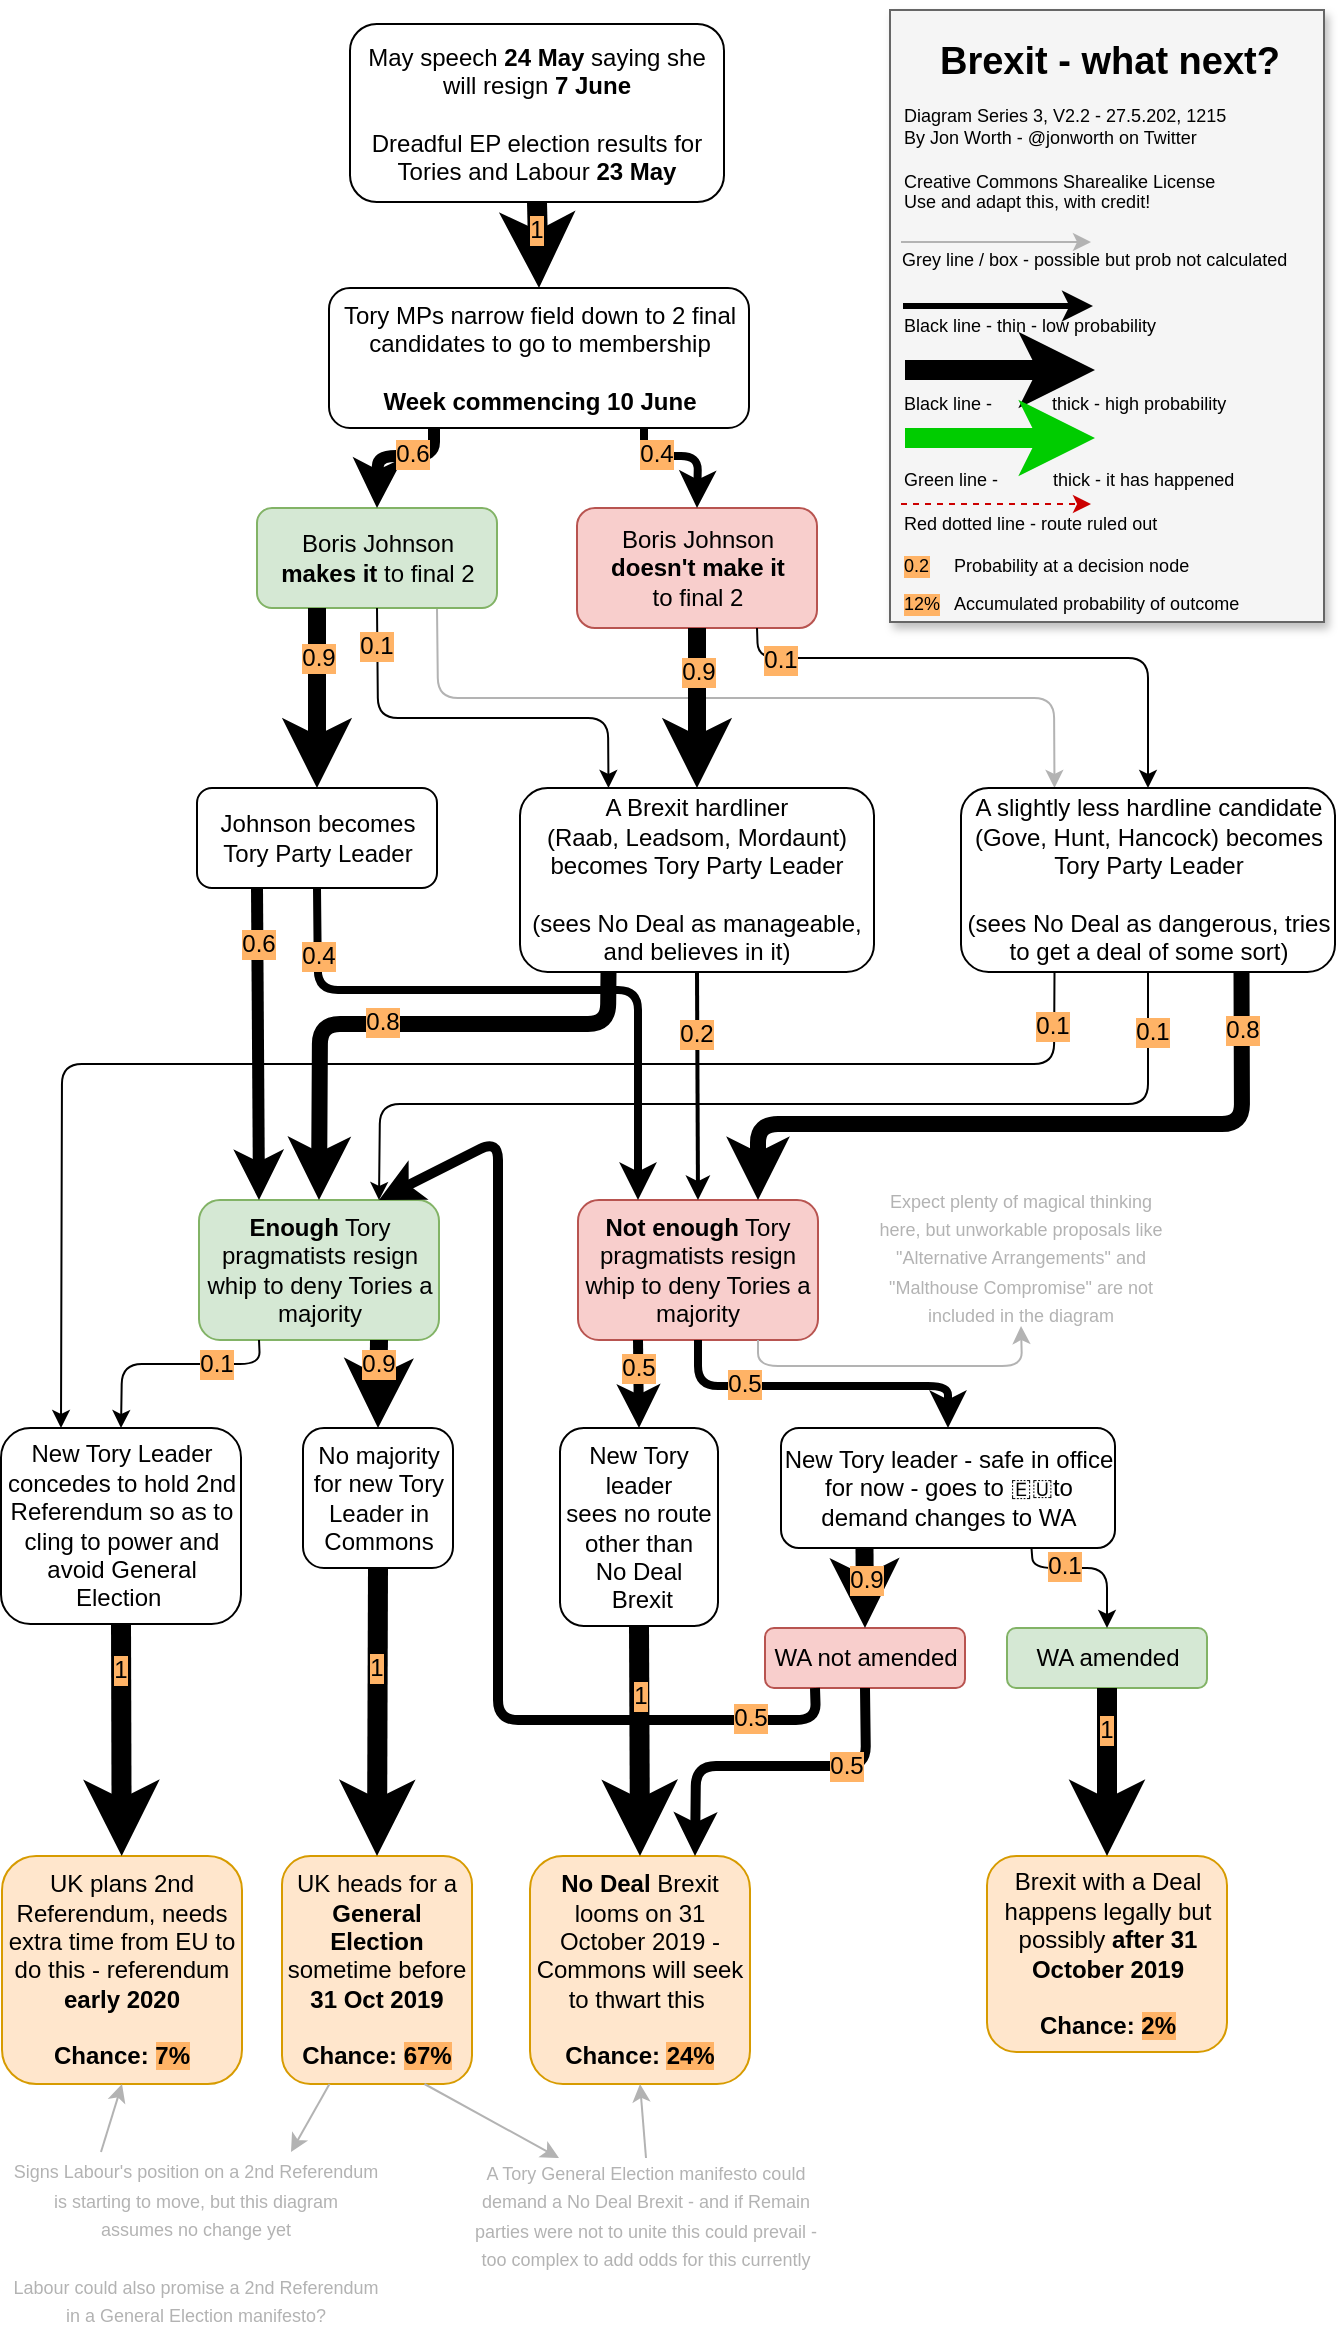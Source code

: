 <mxfile version="10.6.9" type="device"><diagram id="lSXVcm9r7wIJ1-dpV6qa" name="Page-1"><mxGraphModel dx="1235" dy="900" grid="1" gridSize="10" guides="1" tooltips="1" connect="1" arrows="1" fold="1" page="1" pageScale="1" pageWidth="827" pageHeight="1169" math="0" shadow="0"><root><mxCell id="0"/><mxCell id="1" parent="0"/><mxCell id="KQe6L8Wd7mMRGxOn_kvp-2" value="" style="endArrow=classic;html=1;entryX=0.25;entryY=0;entryDx=0;entryDy=0;exitX=0.75;exitY=1;exitDx=0;exitDy=0;strokeColor=#B3B3B3;" parent="1" source="7K7P4XBZ72VktKCeOSTk-11" target="KQe6L8Wd7mMRGxOn_kvp-1" edge="1"><mxGeometry width="50" height="50" relative="1" as="geometry"><mxPoint x="256" y="327" as="sourcePoint"/><mxPoint x="-24" y="487" as="targetPoint"/><Array as="points"><mxPoint x="236" y="357"/><mxPoint x="544" y="357"/></Array></mxGeometry></mxCell><mxCell id="7K7P4XBZ72VktKCeOSTk-9" value="May speech &lt;b&gt;24 May&lt;/b&gt; saying she will resign&amp;nbsp;&lt;span style=&quot;font-size: 12px&quot;&gt;&lt;b&gt;7 June&lt;/b&gt;&lt;br&gt;&lt;br&gt;Dreadful EP election results for Tories and Labour&lt;b&gt; 23 May&lt;/b&gt;&lt;br&gt;&lt;/span&gt;" style="rounded=1;whiteSpace=wrap;html=1;fontSize=12;" parent="1" vertex="1"><mxGeometry x="192" y="20" width="187" height="89" as="geometry"/></mxCell><mxCell id="7K7P4XBZ72VktKCeOSTk-10" value="Tory MPs narrow field down to 2 final candidates to go to membership&lt;br&gt;&lt;br&gt;&lt;b&gt;Week commencing 10 June&lt;/b&gt;&lt;br&gt;" style="rounded=1;whiteSpace=wrap;html=1;fontSize=12;" parent="1" vertex="1"><mxGeometry x="181.5" y="152" width="210" height="70" as="geometry"/></mxCell><mxCell id="7K7P4XBZ72VktKCeOSTk-11" value="Boris Johnson&lt;br style=&quot;font-size: 12px;&quot;&gt;&lt;b style=&quot;font-size: 12px;&quot;&gt;makes it&lt;/b&gt; to final 2" style="rounded=1;whiteSpace=wrap;html=1;fillColor=#d5e8d4;strokeColor=#82b366;fontSize=12;" parent="1" vertex="1"><mxGeometry x="145.5" y="262" width="120" height="50" as="geometry"/></mxCell><mxCell id="7K7P4XBZ72VktKCeOSTk-12" value="Boris Johnson&lt;br style=&quot;font-size: 12px;&quot;&gt;&lt;b style=&quot;font-size: 12px;&quot;&gt;doesn't make it&lt;/b&gt;&lt;br style=&quot;font-size: 12px;&quot;&gt;to final 2" style="rounded=1;whiteSpace=wrap;html=1;fillColor=#f8cecc;strokeColor=#b85450;fontSize=12;" parent="1" vertex="1"><mxGeometry x="305.5" y="262" width="120" height="60" as="geometry"/></mxCell><mxCell id="7K7P4XBZ72VktKCeOSTk-13" value="Johnson becomes Tory Party Leader" style="rounded=1;whiteSpace=wrap;html=1;fontSize=12;" parent="1" vertex="1"><mxGeometry x="115.5" y="402" width="120" height="50" as="geometry"/></mxCell><mxCell id="7K7P4XBZ72VktKCeOSTk-14" value="A Brexit hardliner&lt;br&gt;(Raab, Leadsom, Mordaunt) becomes Tory Party Leader&lt;br&gt;&lt;br&gt;(sees No Deal as manageable, and believes in it)&lt;br&gt;" style="rounded=1;whiteSpace=wrap;html=1;fontSize=12;" parent="1" vertex="1"><mxGeometry x="277" y="402" width="177" height="92" as="geometry"/></mxCell><mxCell id="7K7P4XBZ72VktKCeOSTk-15" value="&lt;b style=&quot;font-size: 12px;&quot;&gt;Enough&lt;/b&gt; Tory pragmatists resign whip to deny Tories a majority" style="rounded=1;whiteSpace=wrap;html=1;fillColor=#d5e8d4;strokeColor=#82b366;fontSize=12;" parent="1" vertex="1"><mxGeometry x="116.5" y="608" width="120" height="70" as="geometry"/></mxCell><mxCell id="7K7P4XBZ72VktKCeOSTk-16" value="&lt;b style=&quot;font-size: 12px;&quot;&gt;Not enough&lt;/b&gt; Tory pragmatists resign whip to deny Tories a majority" style="rounded=1;whiteSpace=wrap;html=1;fillColor=#f8cecc;strokeColor=#b85450;fontSize=12;" parent="1" vertex="1"><mxGeometry x="306" y="608" width="120" height="70" as="geometry"/></mxCell><mxCell id="7K7P4XBZ72VktKCeOSTk-18" value="" style="endArrow=classic;html=1;strokeWidth=10;exitX=0.5;exitY=1;exitDx=0;exitDy=0;entryX=0.5;entryY=0;entryDx=0;entryDy=0;fontSize=12;" parent="1" source="7K7P4XBZ72VktKCeOSTk-9" target="7K7P4XBZ72VktKCeOSTk-10" edge="1"><mxGeometry width="50" height="50" relative="1" as="geometry"><mxPoint x="465" y="132" as="sourcePoint"/><mxPoint x="515" y="82" as="targetPoint"/></mxGeometry></mxCell><mxCell id="7K7P4XBZ72VktKCeOSTk-43" value="1" style="text;html=1;resizable=0;points=[];align=center;verticalAlign=middle;labelBackgroundColor=#FFB366;fontSize=12;" parent="7K7P4XBZ72VktKCeOSTk-18" vertex="1" connectable="0"><mxGeometry x="-0.378" y="-1" relative="1" as="geometry"><mxPoint as="offset"/></mxGeometry></mxCell><mxCell id="7K7P4XBZ72VktKCeOSTk-19" value="" style="endArrow=classic;html=1;strokeWidth=6;entryX=0.5;entryY=0;entryDx=0;entryDy=0;exitX=0.25;exitY=1;exitDx=0;exitDy=0;fontSize=12;" parent="1" source="7K7P4XBZ72VktKCeOSTk-10" target="7K7P4XBZ72VktKCeOSTk-11" edge="1"><mxGeometry width="50" height="50" relative="1" as="geometry"><mxPoint x="5" y="182" as="sourcePoint"/><mxPoint x="55" y="132" as="targetPoint"/><Array as="points"><mxPoint x="234" y="236"/><mxPoint x="206" y="236"/></Array></mxGeometry></mxCell><mxCell id="7K7P4XBZ72VktKCeOSTk-44" value="0.6" style="text;html=1;resizable=0;points=[];align=center;verticalAlign=middle;labelBackgroundColor=#FFB366;fontSize=12;" parent="7K7P4XBZ72VktKCeOSTk-19" vertex="1" connectable="0"><mxGeometry x="-0.246" y="-1" relative="1" as="geometry"><mxPoint as="offset"/></mxGeometry></mxCell><mxCell id="7K7P4XBZ72VktKCeOSTk-20" value="" style="endArrow=classic;html=1;strokeWidth=4;entryX=0.5;entryY=0;entryDx=0;entryDy=0;exitX=0.75;exitY=1;exitDx=0;exitDy=0;fontSize=12;" parent="1" source="7K7P4XBZ72VktKCeOSTk-10" target="7K7P4XBZ72VktKCeOSTk-12" edge="1"><mxGeometry width="50" height="50" relative="1" as="geometry"><mxPoint x="267" y="232" as="sourcePoint"/><mxPoint x="237" y="272" as="targetPoint"/><Array as="points"><mxPoint x="339" y="236"/><mxPoint x="366" y="236"/></Array></mxGeometry></mxCell><mxCell id="7K7P4XBZ72VktKCeOSTk-45" value="0.4" style="text;html=1;resizable=0;points=[];align=center;verticalAlign=middle;labelBackgroundColor=#FFB366;fontSize=12;" parent="7K7P4XBZ72VktKCeOSTk-20" vertex="1" connectable="0"><mxGeometry x="-0.396" y="1" relative="1" as="geometry"><mxPoint as="offset"/></mxGeometry></mxCell><mxCell id="7K7P4XBZ72VktKCeOSTk-23" value="" style="endArrow=classic;html=1;strokeWidth=9;exitX=0.25;exitY=1;exitDx=0;exitDy=0;entryX=0.5;entryY=0;entryDx=0;entryDy=0;fontSize=12;" parent="1" source="7K7P4XBZ72VktKCeOSTk-11" target="7K7P4XBZ72VktKCeOSTk-13" edge="1"><mxGeometry width="50" height="50" relative="1" as="geometry"><mxPoint x="-12" y="422" as="sourcePoint"/><mxPoint x="38" y="372" as="targetPoint"/></mxGeometry></mxCell><mxCell id="7K7P4XBZ72VktKCeOSTk-46" value="0.9" style="text;html=1;resizable=0;points=[];align=center;verticalAlign=middle;labelBackgroundColor=#FFB366;fontSize=12;" parent="7K7P4XBZ72VktKCeOSTk-23" vertex="1" connectable="0"><mxGeometry x="-0.461" relative="1" as="geometry"><mxPoint as="offset"/></mxGeometry></mxCell><mxCell id="7K7P4XBZ72VktKCeOSTk-24" value="" style="endArrow=classic;html=1;strokeWidth=1;entryX=0.25;entryY=0;entryDx=0;entryDy=0;exitX=0.5;exitY=1;exitDx=0;exitDy=0;fontSize=12;" parent="1" source="7K7P4XBZ72VktKCeOSTk-11" target="7K7P4XBZ72VktKCeOSTk-14" edge="1"><mxGeometry width="50" height="50" relative="1" as="geometry"><mxPoint x="-22" y="512" as="sourcePoint"/><mxPoint x="28" y="462" as="targetPoint"/><Array as="points"><mxPoint x="206" y="367"/><mxPoint x="321" y="367"/></Array></mxGeometry></mxCell><mxCell id="7K7P4XBZ72VktKCeOSTk-47" value="0.1" style="text;html=1;resizable=0;points=[];align=center;verticalAlign=middle;labelBackgroundColor=#FFB366;fontSize=12;" parent="7K7P4XBZ72VktKCeOSTk-24" vertex="1" connectable="0"><mxGeometry x="-0.814" y="-1" relative="1" as="geometry"><mxPoint as="offset"/></mxGeometry></mxCell><mxCell id="7K7P4XBZ72VktKCeOSTk-25" value="" style="endArrow=classic;html=1;strokeWidth=9;exitX=0.5;exitY=1;exitDx=0;exitDy=0;entryX=0.5;entryY=0;entryDx=0;entryDy=0;fontSize=12;" parent="1" source="7K7P4XBZ72VktKCeOSTk-12" target="7K7P4XBZ72VktKCeOSTk-14" edge="1"><mxGeometry width="50" height="50" relative="1" as="geometry"><mxPoint x="548" y="362" as="sourcePoint"/><mxPoint x="598" y="312" as="targetPoint"/></mxGeometry></mxCell><mxCell id="7K7P4XBZ72VktKCeOSTk-48" value="0.9" style="text;html=1;resizable=0;points=[];align=center;verticalAlign=middle;labelBackgroundColor=#FFB366;fontSize=12;" parent="7K7P4XBZ72VktKCeOSTk-25" vertex="1" connectable="0"><mxGeometry x="-0.452" relative="1" as="geometry"><mxPoint as="offset"/></mxGeometry></mxCell><mxCell id="7K7P4XBZ72VktKCeOSTk-26" value="" style="endArrow=classic;html=1;strokeWidth=6;entryX=0.25;entryY=0;entryDx=0;entryDy=0;exitX=0.25;exitY=1;exitDx=0;exitDy=0;fontSize=12;" parent="1" source="7K7P4XBZ72VktKCeOSTk-13" target="7K7P4XBZ72VktKCeOSTk-15" edge="1"><mxGeometry width="50" height="50" relative="1" as="geometry"><mxPoint x="-82" y="512" as="sourcePoint"/><mxPoint x="-32" y="462" as="targetPoint"/></mxGeometry></mxCell><mxCell id="7K7P4XBZ72VktKCeOSTk-52" value="0.6" style="text;html=1;resizable=0;points=[];align=center;verticalAlign=middle;labelBackgroundColor=#FFB366;fontSize=12;" parent="7K7P4XBZ72VktKCeOSTk-26" vertex="1" connectable="0"><mxGeometry x="-0.639" relative="1" as="geometry"><mxPoint as="offset"/></mxGeometry></mxCell><mxCell id="7K7P4XBZ72VktKCeOSTk-27" value="" style="endArrow=classic;html=1;strokeWidth=4;entryX=0.25;entryY=0;entryDx=0;entryDy=0;exitX=0.5;exitY=1;exitDx=0;exitDy=0;fontSize=12;" parent="1" source="7K7P4XBZ72VktKCeOSTk-13" target="7K7P4XBZ72VktKCeOSTk-16" edge="1"><mxGeometry width="50" height="50" relative="1" as="geometry"><mxPoint x="220" y="462" as="sourcePoint"/><mxPoint x="220" y="552" as="targetPoint"/><Array as="points"><mxPoint x="176" y="503"/><mxPoint x="336" y="503"/></Array></mxGeometry></mxCell><mxCell id="7K7P4XBZ72VktKCeOSTk-51" value="0.4" style="text;html=1;resizable=0;points=[];align=center;verticalAlign=middle;labelBackgroundColor=#FFB366;fontSize=12;" parent="7K7P4XBZ72VktKCeOSTk-27" vertex="1" connectable="0"><mxGeometry x="-0.685" y="-1" relative="1" as="geometry"><mxPoint x="0.5" y="-16" as="offset"/></mxGeometry></mxCell><mxCell id="7K7P4XBZ72VktKCeOSTk-28" value="" style="endArrow=classic;html=1;strokeWidth=8;entryX=0.5;entryY=0;entryDx=0;entryDy=0;exitX=0.25;exitY=1;exitDx=0;exitDy=0;fontSize=12;" parent="1" source="7K7P4XBZ72VktKCeOSTk-14" target="7K7P4XBZ72VktKCeOSTk-15" edge="1"><mxGeometry width="50" height="50" relative="1" as="geometry"><mxPoint x="250" y="462" as="sourcePoint"/><mxPoint x="340" y="552" as="targetPoint"/><Array as="points"><mxPoint x="321" y="520"/><mxPoint x="177" y="520"/></Array></mxGeometry></mxCell><mxCell id="7K7P4XBZ72VktKCeOSTk-50" value="0.8" style="text;html=1;resizable=0;points=[];align=center;verticalAlign=middle;labelBackgroundColor=#FFB366;fontSize=12;" parent="7K7P4XBZ72VktKCeOSTk-28" vertex="1" connectable="0"><mxGeometry x="0.08" y="-1" relative="1" as="geometry"><mxPoint as="offset"/></mxGeometry></mxCell><mxCell id="7K7P4XBZ72VktKCeOSTk-29" value="" style="endArrow=classic;html=1;strokeWidth=2;exitX=0.5;exitY=1;exitDx=0;exitDy=0;entryX=0.5;entryY=0;entryDx=0;entryDy=0;fontSize=12;" parent="1" source="7K7P4XBZ72VktKCeOSTk-14" target="7K7P4XBZ72VktKCeOSTk-16" edge="1"><mxGeometry width="50" height="50" relative="1" as="geometry"><mxPoint x="250" y="462" as="sourcePoint"/><mxPoint x="388" y="532" as="targetPoint"/></mxGeometry></mxCell><mxCell id="7K7P4XBZ72VktKCeOSTk-49" value="0.2" style="text;html=1;resizable=0;points=[];align=center;verticalAlign=middle;labelBackgroundColor=#FFB366;fontSize=12;" parent="7K7P4XBZ72VktKCeOSTk-29" vertex="1" connectable="0"><mxGeometry x="-0.461" y="-1" relative="1" as="geometry"><mxPoint as="offset"/></mxGeometry></mxCell><mxCell id="7K7P4XBZ72VktKCeOSTk-30" value="New Tory&lt;br&gt;leader&lt;br&gt;sees no route other than&lt;br&gt;No Deal&lt;br&gt;&amp;nbsp;Brexit" style="rounded=1;whiteSpace=wrap;html=1;fontSize=12;" parent="1" vertex="1"><mxGeometry x="297" y="722" width="79" height="99" as="geometry"/></mxCell><mxCell id="7K7P4XBZ72VktKCeOSTk-31" value="No majority for new Tory Leader in Commons" style="rounded=1;whiteSpace=wrap;html=1;fontSize=12;" parent="1" vertex="1"><mxGeometry x="168.5" y="722" width="75" height="70" as="geometry"/></mxCell><mxCell id="7K7P4XBZ72VktKCeOSTk-32" value="New Tory Leader concedes to hold 2nd Referendum so as to cling to power and avoid General Election&amp;nbsp;" style="rounded=1;whiteSpace=wrap;html=1;fontSize=12;" parent="1" vertex="1"><mxGeometry x="17.5" y="722" width="120" height="98" as="geometry"/></mxCell><mxCell id="7K7P4XBZ72VktKCeOSTk-33" value="" style="endArrow=classic;html=1;strokeWidth=1;entryX=0.5;entryY=0;entryDx=0;entryDy=0;exitX=0.25;exitY=1;exitDx=0;exitDy=0;fontSize=12;" parent="1" source="7K7P4XBZ72VktKCeOSTk-15" target="7K7P4XBZ72VktKCeOSTk-32" edge="1"><mxGeometry width="50" height="50" relative="1" as="geometry"><mxPoint x="-34.5" y="698" as="sourcePoint"/><mxPoint x="15.5" y="648" as="targetPoint"/><Array as="points"><mxPoint x="147" y="690"/><mxPoint x="78" y="690"/></Array></mxGeometry></mxCell><mxCell id="7K7P4XBZ72VktKCeOSTk-53" value="0.1" style="text;html=1;resizable=0;points=[];align=center;verticalAlign=middle;labelBackgroundColor=#FFB366;fontSize=12;" parent="7K7P4XBZ72VktKCeOSTk-33" vertex="1" connectable="0"><mxGeometry x="-0.387" relative="1" as="geometry"><mxPoint as="offset"/></mxGeometry></mxCell><mxCell id="7K7P4XBZ72VktKCeOSTk-34" value="" style="endArrow=classic;html=1;strokeWidth=9;entryX=0.5;entryY=0;entryDx=0;entryDy=0;exitX=0.75;exitY=1;exitDx=0;exitDy=0;fontSize=12;" parent="1" source="7K7P4XBZ72VktKCeOSTk-15" target="7K7P4XBZ72VktKCeOSTk-31" edge="1"><mxGeometry width="50" height="50" relative="1" as="geometry"><mxPoint x="190.5" y="688" as="sourcePoint"/><mxPoint x="124.5" y="768" as="targetPoint"/></mxGeometry></mxCell><mxCell id="7K7P4XBZ72VktKCeOSTk-54" value="0.9" style="text;html=1;resizable=0;points=[];align=center;verticalAlign=middle;labelBackgroundColor=#FFB366;fontSize=12;" parent="7K7P4XBZ72VktKCeOSTk-34" vertex="1" connectable="0"><mxGeometry x="-0.487" y="-1" relative="1" as="geometry"><mxPoint as="offset"/></mxGeometry></mxCell><mxCell id="7K7P4XBZ72VktKCeOSTk-35" value="" style="endArrow=classic;html=1;strokeWidth=5;exitX=0.25;exitY=1;exitDx=0;exitDy=0;entryX=0.5;entryY=0;entryDx=0;entryDy=0;fontSize=12;" parent="1" source="7K7P4XBZ72VktKCeOSTk-16" target="7K7P4XBZ72VktKCeOSTk-30" edge="1"><mxGeometry width="50" height="50" relative="1" as="geometry"><mxPoint x="485.5" y="708" as="sourcePoint"/><mxPoint x="535.5" y="658" as="targetPoint"/></mxGeometry></mxCell><mxCell id="7K7P4XBZ72VktKCeOSTk-55" value="0.5" style="text;html=1;resizable=0;points=[];align=center;verticalAlign=middle;labelBackgroundColor=#FFB366;fontSize=12;" parent="7K7P4XBZ72VktKCeOSTk-35" vertex="1" connectable="0"><mxGeometry x="-0.389" relative="1" as="geometry"><mxPoint as="offset"/></mxGeometry></mxCell><mxCell id="7K7P4XBZ72VktKCeOSTk-56" value="UK heads for a &lt;b&gt;General Election &lt;/b&gt;sometime before&lt;b&gt; 31 Oct 2019&lt;br&gt;&lt;/b&gt;&lt;br&gt;&lt;b&gt;Chance: &lt;span style=&quot;background-color: rgb(255 , 179 , 102)&quot;&gt;67%&lt;/span&gt;&lt;/b&gt;&lt;br&gt;" style="rounded=1;whiteSpace=wrap;html=1;fillColor=#ffe6cc;strokeColor=#d79b00;fontSize=12;" parent="1" vertex="1"><mxGeometry x="158" y="936" width="95" height="114" as="geometry"/></mxCell><mxCell id="7K7P4XBZ72VktKCeOSTk-57" value="UK plans 2nd Referendum, needs extra time from EU to do this - referendum &lt;b&gt;early 2020&lt;br&gt;&lt;/b&gt;&lt;br&gt;&lt;b&gt;Chance: &lt;span style=&quot;background-color: rgb(255 , 179 , 102)&quot;&gt;7%&lt;/span&gt;&lt;/b&gt;&lt;br&gt;" style="rounded=1;whiteSpace=wrap;html=1;fillColor=#ffe6cc;strokeColor=#d79b00;fontSize=12;" parent="1" vertex="1"><mxGeometry x="18" y="936" width="120" height="114" as="geometry"/></mxCell><mxCell id="7K7P4XBZ72VktKCeOSTk-58" value="New Tory leader - safe in office for now - goes to 🇪🇺to demand changes to WA" style="rounded=1;whiteSpace=wrap;html=1;fontSize=12;" parent="1" vertex="1"><mxGeometry x="407.5" y="722" width="167" height="60" as="geometry"/></mxCell><mxCell id="7K7P4XBZ72VktKCeOSTk-59" value="" style="endArrow=classic;html=1;strokeWidth=4;fontSize=12;exitX=0.5;exitY=1;exitDx=0;exitDy=0;entryX=0.5;entryY=0;entryDx=0;entryDy=0;" parent="1" source="7K7P4XBZ72VktKCeOSTk-16" target="7K7P4XBZ72VktKCeOSTk-58" edge="1"><mxGeometry width="50" height="50" relative="1" as="geometry"><mxPoint x="456.5" y="712" as="sourcePoint"/><mxPoint x="506.5" y="662" as="targetPoint"/><Array as="points"><mxPoint x="366" y="701"/><mxPoint x="491" y="701"/></Array></mxGeometry></mxCell><mxCell id="7K7P4XBZ72VktKCeOSTk-60" value="0.5" style="text;html=1;resizable=0;points=[];align=center;verticalAlign=middle;labelBackgroundColor=#FFB366;fontSize=12;" parent="7K7P4XBZ72VktKCeOSTk-59" vertex="1" connectable="0"><mxGeometry x="-0.453" y="1" relative="1" as="geometry"><mxPoint as="offset"/></mxGeometry></mxCell><mxCell id="7K7P4XBZ72VktKCeOSTk-61" value="WA not amended" style="rounded=1;whiteSpace=wrap;html=1;fillColor=#f8cecc;strokeColor=#b85450;fontSize=12;" parent="1" vertex="1"><mxGeometry x="399.5" y="822" width="100" height="30" as="geometry"/></mxCell><mxCell id="7K7P4XBZ72VktKCeOSTk-62" value="WA amended" style="rounded=1;whiteSpace=wrap;html=1;fillColor=#d5e8d4;strokeColor=#82b366;fontSize=12;" parent="1" vertex="1"><mxGeometry x="520.5" y="822" width="100" height="30" as="geometry"/></mxCell><mxCell id="7K7P4XBZ72VktKCeOSTk-63" value="&lt;b&gt;No Deal &lt;/b&gt;Brexit looms on 31 October 2019 - Commons will seek to thwart this&amp;nbsp;&lt;br&gt;&lt;br&gt;&lt;b&gt;Chance: &lt;span style=&quot;background-color: rgb(255 , 179 , 102)&quot;&gt;24%&lt;/span&gt;&lt;/b&gt;&lt;br&gt;" style="rounded=1;whiteSpace=wrap;html=1;fillColor=#ffe6cc;strokeColor=#d79b00;fontSize=12;" parent="1" vertex="1"><mxGeometry x="282" y="936" width="110" height="114" as="geometry"/></mxCell><mxCell id="7K7P4XBZ72VktKCeOSTk-64" value="" style="endArrow=classic;html=1;strokeWidth=10;fontSize=12;entryX=0.5;entryY=0;entryDx=0;entryDy=0;exitX=0.5;exitY=1;exitDx=0;exitDy=0;" parent="1" source="7K7P4XBZ72VktKCeOSTk-30" target="7K7P4XBZ72VktKCeOSTk-63" edge="1"><mxGeometry width="50" height="50" relative="1" as="geometry"><mxPoint x="306.5" y="882" as="sourcePoint"/><mxPoint x="356.5" y="832" as="targetPoint"/></mxGeometry></mxCell><mxCell id="7K7P4XBZ72VktKCeOSTk-76" value="1" style="text;html=1;resizable=0;points=[];align=center;verticalAlign=middle;labelBackgroundColor=#FFB366;fontSize=12;" parent="7K7P4XBZ72VktKCeOSTk-64" vertex="1" connectable="0"><mxGeometry x="-0.394" relative="1" as="geometry"><mxPoint as="offset"/></mxGeometry></mxCell><mxCell id="7K7P4XBZ72VktKCeOSTk-65" value="" style="endArrow=classic;html=1;strokeWidth=5;fontSize=12;entryX=0.75;entryY=0;entryDx=0;entryDy=0;exitX=0.5;exitY=1;exitDx=0;exitDy=0;" parent="1" source="7K7P4XBZ72VktKCeOSTk-61" target="7K7P4XBZ72VktKCeOSTk-63" edge="1"><mxGeometry width="50" height="50" relative="1" as="geometry"><mxPoint x="456.5" y="942" as="sourcePoint"/><mxPoint x="506.5" y="892" as="targetPoint"/><Array as="points"><mxPoint x="450" y="891"/><mxPoint x="365" y="891"/></Array></mxGeometry></mxCell><mxCell id="7K7P4XBZ72VktKCeOSTk-77" value="0.5" style="text;html=1;resizable=0;points=[];align=center;verticalAlign=middle;labelBackgroundColor=#FFB366;fontSize=12;" parent="7K7P4XBZ72VktKCeOSTk-65" vertex="1" connectable="0"><mxGeometry x="-0.414" relative="1" as="geometry"><mxPoint as="offset"/></mxGeometry></mxCell><mxCell id="7K7P4XBZ72VktKCeOSTk-66" value="" style="endArrow=classic;html=1;strokeWidth=9;fontSize=12;entryX=0.5;entryY=0;entryDx=0;entryDy=0;exitX=0.25;exitY=1;exitDx=0;exitDy=0;" parent="1" source="7K7P4XBZ72VktKCeOSTk-58" target="7K7P4XBZ72VktKCeOSTk-61" edge="1"><mxGeometry width="50" height="50" relative="1" as="geometry"><mxPoint x="459.5" y="872" as="sourcePoint"/><mxPoint x="385" y="902" as="targetPoint"/></mxGeometry></mxCell><mxCell id="7K7P4XBZ72VktKCeOSTk-78" value="0.9" style="text;html=1;resizable=0;points=[];align=center;verticalAlign=middle;labelBackgroundColor=#FFB366;fontSize=12;" parent="7K7P4XBZ72VktKCeOSTk-66" vertex="1" connectable="0"><mxGeometry x="-0.188" relative="1" as="geometry"><mxPoint as="offset"/></mxGeometry></mxCell><mxCell id="7K7P4XBZ72VktKCeOSTk-67" value="" style="endArrow=classic;html=1;strokeWidth=10;fontSize=12;exitX=0.5;exitY=1;exitDx=0;exitDy=0;entryX=0.5;entryY=0;entryDx=0;entryDy=0;" parent="1" source="7K7P4XBZ72VktKCeOSTk-31" target="7K7P4XBZ72VktKCeOSTk-56" edge="1"><mxGeometry width="50" height="50" relative="1" as="geometry"><mxPoint x="117.5" y="1022" as="sourcePoint"/><mxPoint x="167.5" y="972" as="targetPoint"/></mxGeometry></mxCell><mxCell id="7K7P4XBZ72VktKCeOSTk-75" value="1" style="text;html=1;resizable=0;points=[];align=center;verticalAlign=middle;labelBackgroundColor=#FFB366;fontSize=12;" parent="7K7P4XBZ72VktKCeOSTk-67" vertex="1" connectable="0"><mxGeometry x="-0.313" y="-1" relative="1" as="geometry"><mxPoint as="offset"/></mxGeometry></mxCell><mxCell id="7K7P4XBZ72VktKCeOSTk-70" value="" style="endArrow=classic;html=1;strokeWidth=1;fontSize=12;exitX=0.75;exitY=1;exitDx=0;exitDy=0;entryX=0.5;entryY=0;entryDx=0;entryDy=0;" parent="1" source="7K7P4XBZ72VktKCeOSTk-58" target="7K7P4XBZ72VktKCeOSTk-62" edge="1"><mxGeometry width="50" height="50" relative="1" as="geometry"><mxPoint x="469.5" y="812" as="sourcePoint"/><mxPoint x="576.5" y="802" as="targetPoint"/><Array as="points"><mxPoint x="533.5" y="792"/><mxPoint x="570.5" y="792"/></Array></mxGeometry></mxCell><mxCell id="7K7P4XBZ72VktKCeOSTk-79" value="0.1" style="text;html=1;resizable=0;points=[];align=center;verticalAlign=middle;labelBackgroundColor=#FFB366;fontSize=12;" parent="7K7P4XBZ72VktKCeOSTk-70" vertex="1" connectable="0"><mxGeometry x="-0.355" y="1" relative="1" as="geometry"><mxPoint as="offset"/></mxGeometry></mxCell><mxCell id="7K7P4XBZ72VktKCeOSTk-71" value="" style="endArrow=classic;html=1;strokeWidth=10;fontSize=12;exitX=0.5;exitY=1;exitDx=0;exitDy=0;" parent="1" source="7K7P4XBZ72VktKCeOSTk-32" target="7K7P4XBZ72VktKCeOSTk-57" edge="1"><mxGeometry width="50" height="50" relative="1" as="geometry"><mxPoint x="216" y="802" as="sourcePoint"/><mxPoint x="216" y="902" as="targetPoint"/></mxGeometry></mxCell><mxCell id="7K7P4XBZ72VktKCeOSTk-74" value="1" style="text;html=1;resizable=0;points=[];align=center;verticalAlign=middle;labelBackgroundColor=#FFB366;fontSize=12;" parent="7K7P4XBZ72VktKCeOSTk-71" vertex="1" connectable="0"><mxGeometry x="-0.616" y="-1" relative="1" as="geometry"><mxPoint as="offset"/></mxGeometry></mxCell><mxCell id="7K7P4XBZ72VktKCeOSTk-72" value="Brexit with a Deal happens legally but possibly &lt;b&gt;after&lt;/b&gt;&lt;b style=&quot;font-size: 12px&quot;&gt;&amp;nbsp;31 October 2019&lt;br&gt;&lt;br&gt;Chance: &lt;span style=&quot;background-color: rgb(255 , 179 , 102)&quot;&gt;2%&lt;/span&gt;&lt;br&gt;&lt;/b&gt;" style="rounded=1;whiteSpace=wrap;html=1;fillColor=#ffe6cc;strokeColor=#d79b00;fontSize=12;" parent="1" vertex="1"><mxGeometry x="510.5" y="936" width="120" height="98" as="geometry"/></mxCell><mxCell id="7K7P4XBZ72VktKCeOSTk-73" value="" style="endArrow=classic;html=1;strokeWidth=10;fontSize=12;entryX=0.5;entryY=0;entryDx=0;entryDy=0;exitX=0.5;exitY=1;exitDx=0;exitDy=0;" parent="1" source="7K7P4XBZ72VktKCeOSTk-62" target="7K7P4XBZ72VktKCeOSTk-72" edge="1"><mxGeometry width="50" height="50" relative="1" as="geometry"><mxPoint x="459.5" y="792" as="sourcePoint"/><mxPoint x="459.5" y="832" as="targetPoint"/></mxGeometry></mxCell><mxCell id="7K7P4XBZ72VktKCeOSTk-80" value="1" style="text;html=1;resizable=0;points=[];align=center;verticalAlign=middle;labelBackgroundColor=#FFB366;fontSize=12;" parent="7K7P4XBZ72VktKCeOSTk-73" vertex="1" connectable="0"><mxGeometry x="-0.515" y="-1" relative="1" as="geometry"><mxPoint as="offset"/></mxGeometry></mxCell><mxCell id="7K7P4XBZ72VktKCeOSTk-86" value="" style="rounded=0;whiteSpace=wrap;html=1;labelBackgroundColor=none;strokeColor=#666666;fontSize=10;fontColor=#333333;fillColor=#f5f5f5;shadow=1;" parent="1" vertex="1"><mxGeometry x="462" y="13" width="217" height="306" as="geometry"/></mxCell><mxCell id="7K7P4XBZ72VktKCeOSTk-87" value="Grey line / box - possible but prob not calculated" style="text;html=1;resizable=0;points=[];autosize=1;align=left;verticalAlign=top;spacingTop=-4;fontSize=9;" parent="1" vertex="1"><mxGeometry x="466" y="130" width="210" height="10" as="geometry"/></mxCell><mxCell id="7K7P4XBZ72VktKCeOSTk-88" value="&lt;b&gt;&lt;font style=&quot;font-size: 19px&quot;&gt;Brexit - what next?&lt;/font&gt;&lt;br&gt;&lt;/b&gt;" style="text;html=1;strokeColor=none;fillColor=none;spacing=5;spacingTop=-20;whiteSpace=wrap;overflow=hidden;rounded=0;labelBackgroundColor=none;fontSize=24;align=center;" parent="1" vertex="1"><mxGeometry x="463.5" y="33" width="216" height="44" as="geometry"/></mxCell><mxCell id="7K7P4XBZ72VktKCeOSTk-89" value="" style="endArrow=classic;html=1;strokeColor=#B3B3B3;strokeWidth=1;fillColor=#000000;fontSize=9;" parent="1" edge="1"><mxGeometry width="50" height="50" relative="1" as="geometry"><mxPoint x="467.5" y="129" as="sourcePoint"/><mxPoint x="562.5" y="129" as="targetPoint"/></mxGeometry></mxCell><mxCell id="7K7P4XBZ72VktKCeOSTk-90" value="Black line - thin - low probability" style="text;html=1;resizable=0;points=[];autosize=1;align=left;verticalAlign=top;spacingTop=-4;fontSize=9;" parent="1" vertex="1"><mxGeometry x="467" y="163" width="180" height="20" as="geometry"/></mxCell><mxCell id="7K7P4XBZ72VktKCeOSTk-91" value="" style="endArrow=classic;html=1;strokeColor=#000000;strokeWidth=3;fillColor=#000000;fontSize=9;" parent="1" edge="1"><mxGeometry width="50" height="50" relative="1" as="geometry"><mxPoint x="468.5" y="161" as="sourcePoint"/><mxPoint x="563.5" y="161" as="targetPoint"/></mxGeometry></mxCell><mxCell id="7K7P4XBZ72VktKCeOSTk-92" value="Black line -&amp;nbsp; &amp;nbsp; &amp;nbsp; &amp;nbsp; &amp;nbsp; &amp;nbsp; thick - high probability" style="text;html=1;resizable=0;points=[];autosize=1;align=left;verticalAlign=top;spacingTop=-4;fontSize=9;" parent="1" vertex="1"><mxGeometry x="466.5" y="202" width="180" height="10" as="geometry"/></mxCell><mxCell id="7K7P4XBZ72VktKCeOSTk-93" value="" style="endArrow=classic;html=1;strokeColor=#000000;strokeWidth=10;fillColor=#000000;fontSize=9;" parent="1" edge="1"><mxGeometry width="50" height="50" relative="1" as="geometry"><mxPoint x="469.5" y="193" as="sourcePoint"/><mxPoint x="564.5" y="193" as="targetPoint"/></mxGeometry></mxCell><mxCell id="7K7P4XBZ72VktKCeOSTk-94" value="0.2" style="text;html=1;resizable=0;points=[];autosize=1;align=left;verticalAlign=top;spacingTop=-4;labelBackgroundColor=#FFB366;fontSize=9;" parent="1" vertex="1"><mxGeometry x="466.5" y="282.5" width="30" height="20" as="geometry"/></mxCell><mxCell id="7K7P4XBZ72VktKCeOSTk-95" value="Probability at a decision node" style="text;html=1;resizable=0;points=[];autosize=1;align=left;verticalAlign=top;spacingTop=-4;fontSize=9;" parent="1" vertex="1"><mxGeometry x="491.5" y="282.5" width="150" height="10" as="geometry"/></mxCell><mxCell id="7K7P4XBZ72VktKCeOSTk-96" value="&lt;div style=&quot;font-size: 9px&quot;&gt;&lt;span style=&quot;font-size: 9px&quot;&gt;Diagram Series 3, V2.2 -&amp;nbsp;&lt;/span&gt;&lt;span&gt;27.5.202, 1215&lt;/span&gt;&lt;/div&gt;&lt;div style=&quot;font-size: 9px&quot;&gt;&lt;span&gt;By Jon Worth - @jonworth on Twitter&lt;/span&gt;&lt;/div&gt;&lt;div style=&quot;font-size: 9px&quot;&gt;&lt;span&gt;&lt;br&gt;&lt;/span&gt;&lt;/div&gt;&lt;div style=&quot;font-size: 9px&quot;&gt;&lt;span&gt;Creative Commons Sharealike License&lt;/span&gt;&lt;/div&gt;&lt;div style=&quot;font-size: 9px&quot;&gt;&lt;span&gt;Use and adapt this, with credit!&lt;/span&gt;&lt;/div&gt;&lt;font style=&quot;font-size: 9px&quot;&gt;&lt;br style=&quot;font-size: 9px&quot;&gt;&lt;/font&gt;" style="text;html=1;strokeColor=none;fillColor=none;align=left;verticalAlign=middle;whiteSpace=wrap;rounded=0;labelBackgroundColor=none;fontSize=9;fontColor=#000000;" parent="1" vertex="1"><mxGeometry x="467" y="67" width="212" height="51" as="geometry"/></mxCell><mxCell id="7K7P4XBZ72VktKCeOSTk-97" value="" style="endArrow=classic;html=1;strokeColor=#00CC00;strokeWidth=10;fillColor=#000000;fontSize=9;" parent="1" edge="1"><mxGeometry width="50" height="50" relative="1" as="geometry"><mxPoint x="469.5" y="227" as="sourcePoint"/><mxPoint x="564.5" y="227" as="targetPoint"/></mxGeometry></mxCell><mxCell id="7K7P4XBZ72VktKCeOSTk-98" value="Green line -&amp;nbsp; &amp;nbsp; &amp;nbsp; &amp;nbsp; &amp;nbsp; &amp;nbsp;thick - it has happened" style="text;html=1;resizable=0;points=[];autosize=1;align=left;verticalAlign=top;spacingTop=-4;fontSize=9;" parent="1" vertex="1"><mxGeometry x="467" y="240" width="180" height="10" as="geometry"/></mxCell><mxCell id="7K7P4XBZ72VktKCeOSTk-99" value="" style="endArrow=classic;html=1;strokeColor=#CC0000;strokeWidth=1;fillColor=#000000;dashed=1;fontSize=9;" parent="1" edge="1"><mxGeometry width="50" height="50" relative="1" as="geometry"><mxPoint x="467.5" y="260" as="sourcePoint"/><mxPoint x="562.5" y="260" as="targetPoint"/></mxGeometry></mxCell><mxCell id="7K7P4XBZ72VktKCeOSTk-100" value="Red dotted line - route ruled out" style="text;html=1;resizable=0;points=[];autosize=1;align=left;verticalAlign=top;spacingTop=-4;fontSize=9;" parent="1" vertex="1"><mxGeometry x="467" y="262" width="180" height="20" as="geometry"/></mxCell><mxCell id="7K7P4XBZ72VktKCeOSTk-101" value="Accumulated probability of outcome" style="text;html=1;resizable=0;points=[];autosize=1;align=left;verticalAlign=top;spacingTop=-4;fontSize=9;" parent="1" vertex="1"><mxGeometry x="491.5" y="301.5" width="170" height="10" as="geometry"/></mxCell><mxCell id="7K7P4XBZ72VktKCeOSTk-102" value="12%" style="text;html=1;resizable=0;points=[];autosize=1;align=left;verticalAlign=top;spacingTop=-4;labelBackgroundColor=#FFB366;fontSize=9;" parent="1" vertex="1"><mxGeometry x="466.5" y="301.5" width="40" height="10" as="geometry"/></mxCell><mxCell id="KQe6L8Wd7mMRGxOn_kvp-1" value="A slightly less hardline candidate (Gove, Hunt, Hancock) becomes Tory Party Leader&lt;br&gt;&lt;br&gt;(sees No Deal as dangerous, tries to get a deal of some sort)&lt;br&gt;" style="rounded=1;whiteSpace=wrap;html=1;fontSize=12;" parent="1" vertex="1"><mxGeometry x="497.5" y="402" width="187" height="92" as="geometry"/></mxCell><mxCell id="KQe6L8Wd7mMRGxOn_kvp-3" value="" style="endArrow=classic;html=1;strokeWidth=1;entryX=0.5;entryY=0;entryDx=0;entryDy=0;exitX=0.75;exitY=1;exitDx=0;exitDy=0;fontSize=12;" parent="1" source="7K7P4XBZ72VktKCeOSTk-12" target="KQe6L8Wd7mMRGxOn_kvp-1" edge="1"><mxGeometry width="50" height="50" relative="1" as="geometry"><mxPoint x="216" y="322" as="sourcePoint"/><mxPoint x="331" y="412" as="targetPoint"/><Array as="points"><mxPoint x="396" y="337"/><mxPoint x="591" y="337"/></Array></mxGeometry></mxCell><mxCell id="KQe6L8Wd7mMRGxOn_kvp-4" value="0.1" style="text;html=1;resizable=0;points=[];align=center;verticalAlign=middle;labelBackgroundColor=#FFB366;fontSize=12;" parent="KQe6L8Wd7mMRGxOn_kvp-3" vertex="1" connectable="0"><mxGeometry x="-0.814" y="-1" relative="1" as="geometry"><mxPoint as="offset"/></mxGeometry></mxCell><mxCell id="KQe6L8Wd7mMRGxOn_kvp-6" value="" style="endArrow=classic;html=1;strokeWidth=1;fontSize=12;exitX=0.5;exitY=1;exitDx=0;exitDy=0;entryX=0.75;entryY=0;entryDx=0;entryDy=0;" parent="1" source="KQe6L8Wd7mMRGxOn_kvp-1" target="7K7P4XBZ72VktKCeOSTk-15" edge="1"><mxGeometry width="50" height="50" relative="1" as="geometry"><mxPoint x="496" y="307" as="sourcePoint"/><mxPoint x="636" y="587" as="targetPoint"/><Array as="points"><mxPoint x="591" y="560"/><mxPoint x="207" y="560"/></Array></mxGeometry></mxCell><mxCell id="KQe6L8Wd7mMRGxOn_kvp-7" value="0.1" style="text;html=1;resizable=0;points=[];align=center;verticalAlign=middle;labelBackgroundColor=#FFB366;fontSize=12;" parent="KQe6L8Wd7mMRGxOn_kvp-6" vertex="1" connectable="0"><mxGeometry x="-0.814" y="-1" relative="1" as="geometry"><mxPoint x="3" y="-17" as="offset"/></mxGeometry></mxCell><mxCell id="KQe6L8Wd7mMRGxOn_kvp-8" value="" style="endArrow=classic;html=1;strokeWidth=8;fontSize=12;exitX=0.75;exitY=1;exitDx=0;exitDy=0;entryX=0.75;entryY=0;entryDx=0;entryDy=0;" parent="1" source="KQe6L8Wd7mMRGxOn_kvp-1" target="7K7P4XBZ72VktKCeOSTk-16" edge="1"><mxGeometry width="50" height="50" relative="1" as="geometry"><mxPoint x="642.5" y="507" as="sourcePoint"/><mxPoint x="305.5" y="597" as="targetPoint"/><Array as="points"><mxPoint x="638" y="570"/><mxPoint x="396" y="570"/></Array></mxGeometry></mxCell><mxCell id="KQe6L8Wd7mMRGxOn_kvp-9" value="0.8" style="text;html=1;resizable=0;points=[];align=center;verticalAlign=middle;labelBackgroundColor=#FFB366;fontSize=12;" parent="KQe6L8Wd7mMRGxOn_kvp-8" vertex="1" connectable="0"><mxGeometry x="-0.814" y="-1" relative="1" as="geometry"><mxPoint x="1" y="-4" as="offset"/></mxGeometry></mxCell><mxCell id="KQe6L8Wd7mMRGxOn_kvp-11" value="" style="endArrow=classic;html=1;strokeColor=#B3B3B3;exitX=0.75;exitY=1;exitDx=0;exitDy=0;entryX=0.5;entryY=1;entryDx=0;entryDy=0;" parent="1" source="7K7P4XBZ72VktKCeOSTk-16" target="KQe6L8Wd7mMRGxOn_kvp-12" edge="1"><mxGeometry width="50" height="50" relative="1" as="geometry"><mxPoint x="447" y="631" as="sourcePoint"/><mxPoint x="536" y="678" as="targetPoint"/><Array as="points"><mxPoint x="396" y="691"/><mxPoint x="528" y="691"/></Array></mxGeometry></mxCell><mxCell id="KQe6L8Wd7mMRGxOn_kvp-12" value="&lt;font style=&quot;font-size: 9px&quot; color=&quot;#b3b3b3&quot;&gt;Expect plenty of magical thinking here, but unworkable proposals like &quot;Alternative Arrangements&quot; and &quot;Malthouse Compromise&quot; are not included in the diagram&lt;/font&gt;" style="text;html=1;strokeColor=none;fillColor=none;align=center;verticalAlign=middle;whiteSpace=wrap;rounded=0;" parent="1" vertex="1"><mxGeometry x="450" y="601" width="155" height="70" as="geometry"/></mxCell><mxCell id="KQe6L8Wd7mMRGxOn_kvp-13" value="" style="endArrow=classic;html=1;strokeColor=#000000;strokeWidth=5;entryX=0.75;entryY=0;entryDx=0;entryDy=0;exitX=0.25;exitY=1;exitDx=0;exitDy=0;" parent="1" source="7K7P4XBZ72VktKCeOSTk-61" target="7K7P4XBZ72VktKCeOSTk-15" edge="1"><mxGeometry width="50" height="50" relative="1" as="geometry"><mxPoint x="246" y="708" as="sourcePoint"/><mxPoint x="296" y="658" as="targetPoint"/><Array as="points"><mxPoint x="425" y="868"/><mxPoint x="266" y="868"/><mxPoint x="266" y="578"/></Array></mxGeometry></mxCell><mxCell id="KQe6L8Wd7mMRGxOn_kvp-14" value="0.5" style="text;html=1;resizable=0;points=[];align=center;verticalAlign=middle;labelBackgroundColor=#FFB366;" parent="KQe6L8Wd7mMRGxOn_kvp-13" vertex="1" connectable="0"><mxGeometry x="-0.813" y="-1" relative="1" as="geometry"><mxPoint as="offset"/></mxGeometry></mxCell><mxCell id="9AvK6IJEHmHZXyQBlQg6-1" value="&lt;font style=&quot;font-size: 9px&quot; color=&quot;#b3b3b3&quot;&gt;Signs Labour's position on a 2nd Referendum is starting to move, but this diagram&lt;br&gt;assumes no change yet&lt;br&gt;&lt;br&gt;Labour could also promise a 2nd Referendum in a General Election manifesto?&lt;br&gt;&lt;/font&gt;" style="text;html=1;strokeColor=none;fillColor=none;align=center;verticalAlign=middle;whiteSpace=wrap;rounded=0;" parent="1" vertex="1"><mxGeometry x="20" y="1084" width="190" height="90" as="geometry"/></mxCell><mxCell id="9AvK6IJEHmHZXyQBlQg6-2" value="" style="endArrow=classic;html=1;strokeColor=#B3B3B3;entryX=0.75;entryY=0;entryDx=0;entryDy=0;exitX=0.25;exitY=1;exitDx=0;exitDy=0;" parent="1" source="7K7P4XBZ72VktKCeOSTk-56" target="9AvK6IJEHmHZXyQBlQg6-1" edge="1"><mxGeometry width="50" height="50" relative="1" as="geometry"><mxPoint x="430" y="1154" as="sourcePoint"/><mxPoint x="626.5" y="1141" as="targetPoint"/><Array as="points"/></mxGeometry></mxCell><mxCell id="9AvK6IJEHmHZXyQBlQg6-3" value="" style="endArrow=classic;html=1;strokeColor=#B3B3B3;entryX=0.5;entryY=1;entryDx=0;entryDy=0;exitX=0.25;exitY=0;exitDx=0;exitDy=0;" parent="1" source="9AvK6IJEHmHZXyQBlQg6-1" target="7K7P4XBZ72VktKCeOSTk-57" edge="1"><mxGeometry width="50" height="50" relative="1" as="geometry"><mxPoint x="215.6" y="1060.4" as="sourcePoint"/><mxPoint x="200.4" y="1104.4" as="targetPoint"/><Array as="points"/></mxGeometry></mxCell><mxCell id="9AvK6IJEHmHZXyQBlQg6-4" value="&lt;font style=&quot;font-size: 9px&quot; color=&quot;#b3b3b3&quot;&gt;A Tory General Election manifesto could demand a No Deal Brexit - and if Remain parties were not to unite this could prevail - too complex to add odds for this currently&lt;br&gt;&lt;/font&gt;" style="text;html=1;strokeColor=none;fillColor=none;align=center;verticalAlign=middle;whiteSpace=wrap;rounded=0;" parent="1" vertex="1"><mxGeometry x="253" y="1087" width="174" height="55" as="geometry"/></mxCell><mxCell id="9AvK6IJEHmHZXyQBlQg6-5" value="" style="endArrow=classic;html=1;strokeColor=#B3B3B3;entryX=0.25;entryY=0;entryDx=0;entryDy=0;exitX=0.75;exitY=1;exitDx=0;exitDy=0;" parent="1" source="7K7P4XBZ72VktKCeOSTk-56" target="9AvK6IJEHmHZXyQBlQg6-4" edge="1"><mxGeometry width="50" height="50" relative="1" as="geometry"><mxPoint x="191.6" y="1060.4" as="sourcePoint"/><mxPoint x="160.4" y="1094" as="targetPoint"/><Array as="points"/></mxGeometry></mxCell><mxCell id="9AvK6IJEHmHZXyQBlQg6-6" value="" style="endArrow=classic;html=1;strokeColor=#B3B3B3;entryX=0.5;entryY=1;entryDx=0;entryDy=0;exitX=0.5;exitY=0;exitDx=0;exitDy=0;" parent="1" source="9AvK6IJEHmHZXyQBlQg6-4" target="7K7P4XBZ72VktKCeOSTk-63" edge="1"><mxGeometry width="50" height="50" relative="1" as="geometry"><mxPoint x="239.6" y="1060.4" as="sourcePoint"/><mxPoint x="306.8" y="1097.2" as="targetPoint"/><Array as="points"/></mxGeometry></mxCell><mxCell id="ezZ561g6iPy63EXMOgBz-1" value="" style="endArrow=classic;html=1;entryX=0.25;entryY=0;entryDx=0;entryDy=0;exitX=0.25;exitY=1;exitDx=0;exitDy=0;" edge="1" parent="1" source="KQe6L8Wd7mMRGxOn_kvp-1" target="7K7P4XBZ72VktKCeOSTk-32"><mxGeometry width="50" height="50" relative="1" as="geometry"><mxPoint x="50" y="600" as="sourcePoint"/><mxPoint x="100" y="550" as="targetPoint"/><Array as="points"><mxPoint x="544" y="540"/><mxPoint x="48" y="540"/></Array></mxGeometry></mxCell><mxCell id="ezZ561g6iPy63EXMOgBz-2" value="0.1" style="text;html=1;resizable=0;points=[];align=center;verticalAlign=middle;labelBackgroundColor=#FFB366;" vertex="1" connectable="0" parent="ezZ561g6iPy63EXMOgBz-1"><mxGeometry x="-0.926" y="-1" relative="1" as="geometry"><mxPoint as="offset"/></mxGeometry></mxCell></root></mxGraphModel></diagram></mxfile>